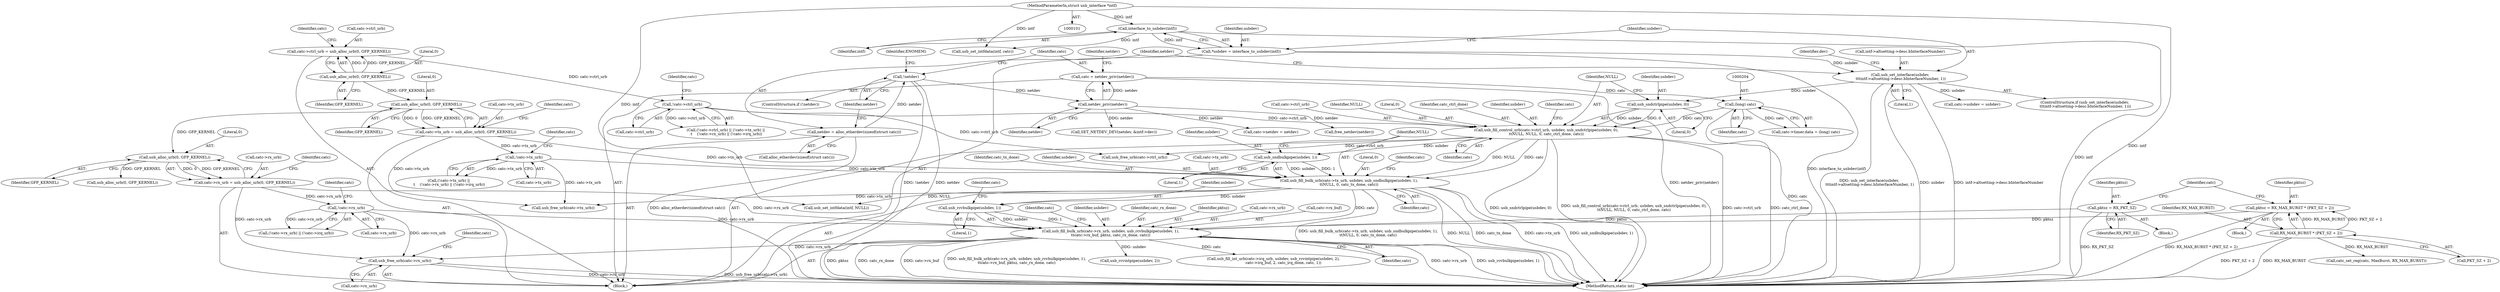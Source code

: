 digraph "0_linux_2d6a0e9de03ee658a9adc3bfb2f0ca55dff1e478@API" {
"1000648" [label="(Call,usb_free_urb(catc->rx_urb))"];
"1000354" [label="(Call,usb_fill_bulk_urb(catc->rx_urb, usbdev, usb_rcvbulkpipe(usbdev, 1),\n\t\tcatc->rx_buf, pktsz, catc_rx_done, catc))"];
"1000227" [label="(Call,catc->rx_urb = usb_alloc_urb(0, GFP_KERNEL))"];
"1000231" [label="(Call,usb_alloc_urb(0, GFP_KERNEL))"];
"1000224" [label="(Call,usb_alloc_urb(0, GFP_KERNEL))"];
"1000217" [label="(Call,usb_alloc_urb(0, GFP_KERNEL))"];
"1000253" [label="(Call,!catc->rx_urb)"];
"1000359" [label="(Call,usb_rcvbulkpipe(usbdev, 1))"];
"1000342" [label="(Call,usb_fill_bulk_urb(catc->tx_urb, usbdev, usb_sndbulkpipe(usbdev, 1),\n\t\tNULL, 0, catc_tx_done, catc))"];
"1000220" [label="(Call,catc->tx_urb = usb_alloc_urb(0, GFP_KERNEL))"];
"1000248" [label="(Call,!catc->tx_urb)"];
"1000347" [label="(Call,usb_sndbulkpipe(usbdev, 1))"];
"1000329" [label="(Call,usb_fill_control_urb(catc->ctrl_urb, usbdev, usb_sndctrlpipe(usbdev, 0),\n\t\tNULL, NULL, 0, catc_ctrl_done, catc))"];
"1000243" [label="(Call,!catc->ctrl_urb)"];
"1000213" [label="(Call,catc->ctrl_urb = usb_alloc_urb(0, GFP_KERNEL))"];
"1000334" [label="(Call,usb_sndctrlpipe(usbdev, 0))"];
"1000123" [label="(Call,usb_set_interface(usbdev,\n \t\t\tintf->altsetting->desc.bInterfaceNumber, 1))"];
"1000113" [label="(Call,*usbdev = interface_to_usbdev(intf))"];
"1000115" [label="(Call,interface_to_usbdev(intf))"];
"1000102" [label="(MethodParameterIn,struct usb_interface *intf)"];
"1000203" [label="(Call,(long) catc)"];
"1000151" [label="(Call,catc = netdev_priv(netdev))"];
"1000153" [label="(Call,netdev_priv(netdev))"];
"1000146" [label="(Call,!netdev)"];
"1000140" [label="(Call,netdev = alloc_etherdev(sizeof(struct catc)))"];
"1000317" [label="(Call,pktsz = RX_PKT_SZ)"];
"1000322" [label="(Call,pktsz = RX_MAX_BURST * (PKT_SZ + 2))"];
"1000324" [label="(Call,RX_MAX_BURST * (PKT_SZ + 2))"];
"1000351" [label="(Literal,0)"];
"1000227" [label="(Call,catc->rx_urb = usb_alloc_urb(0, GFP_KERNEL))"];
"1000141" [label="(Identifier,netdev)"];
"1000649" [label="(Call,catc->rx_urb)"];
"1000365" [label="(Identifier,pktsz)"];
"1000324" [label="(Call,RX_MAX_BURST * (PKT_SZ + 2))"];
"1000330" [label="(Call,catc->ctrl_urb)"];
"1000550" [label="(Call,catc_set_reg(catc, MaxBurst, RX_MAX_BURST))"];
"1000353" [label="(Identifier,catc)"];
"1000233" [label="(Identifier,GFP_KERNEL)"];
"1000152" [label="(Identifier,catc)"];
"1000254" [label="(Call,catc->rx_urb)"];
"1000640" [label="(Call,usb_free_urb(catc->ctrl_urb))"];
"1000302" [label="(Block,)"];
"1000355" [label="(Call,catc->rx_urb)"];
"1000243" [label="(Call,!catc->ctrl_urb)"];
"1000157" [label="(Identifier,netdev)"];
"1000218" [label="(Literal,0)"];
"1000356" [label="(Identifier,catc)"];
"1000242" [label="(Call,(!catc->ctrl_urb) || (!catc->tx_urb) || \n\t    (!catc->rx_urb) || (!catc->irq_urb))"];
"1000255" [label="(Identifier,catc)"];
"1000335" [label="(Identifier,usbdev)"];
"1000336" [label="(Literal,0)"];
"1000221" [label="(Call,catc->tx_urb)"];
"1000636" [label="(Call,usb_set_intfdata(intf, NULL))"];
"1000341" [label="(Identifier,catc)"];
"1000338" [label="(Identifier,NULL)"];
"1000352" [label="(Identifier,catc_tx_done)"];
"1000354" [label="(Call,usb_fill_bulk_urb(catc->rx_urb, usbdev, usb_rcvbulkpipe(usbdev, 1),\n\t\tcatc->rx_buf, pktsz, catc_rx_done, catc))"];
"1000326" [label="(Call,PKT_SZ + 2)"];
"1000225" [label="(Literal,0)"];
"1000346" [label="(Identifier,usbdev)"];
"1000321" [label="(Block,)"];
"1000154" [label="(Identifier,netdev)"];
"1000172" [label="(Call,catc->usbdev = usbdev)"];
"1000140" [label="(Call,netdev = alloc_etherdev(sizeof(struct catc)))"];
"1000348" [label="(Identifier,usbdev)"];
"1000244" [label="(Call,catc->ctrl_urb)"];
"1000203" [label="(Call,(long) catc)"];
"1000217" [label="(Call,usb_alloc_urb(0, GFP_KERNEL))"];
"1000248" [label="(Call,!catc->tx_urb)"];
"1000361" [label="(Literal,1)"];
"1000124" [label="(Identifier,usbdev)"];
"1000318" [label="(Identifier,pktsz)"];
"1000214" [label="(Call,catc->ctrl_urb)"];
"1000362" [label="(Call,catc->rx_buf)"];
"1000147" [label="(Identifier,netdev)"];
"1000146" [label="(Call,!netdev)"];
"1000213" [label="(Call,catc->ctrl_urb = usb_alloc_urb(0, GFP_KERNEL))"];
"1000323" [label="(Identifier,pktsz)"];
"1000349" [label="(Literal,1)"];
"1000122" [label="(ControlStructure,if (usb_set_interface(usbdev,\n \t\t\tintf->altsetting->desc.bInterfaceNumber, 1)))"];
"1000224" [label="(Call,usb_alloc_urb(0, GFP_KERNEL))"];
"1000342" [label="(Call,usb_fill_bulk_urb(catc->tx_urb, usbdev, usb_sndbulkpipe(usbdev, 1),\n\t\tNULL, 0, catc_tx_done, catc))"];
"1000228" [label="(Call,catc->rx_urb)"];
"1000367" [label="(Identifier,catc)"];
"1000360" [label="(Identifier,usbdev)"];
"1000115" [label="(Call,interface_to_usbdev(intf))"];
"1000331" [label="(Identifier,catc)"];
"1000654" [label="(Identifier,catc)"];
"1000337" [label="(Identifier,NULL)"];
"1000359" [label="(Call,usb_rcvbulkpipe(usbdev, 1))"];
"1000222" [label="(Identifier,catc)"];
"1000648" [label="(Call,usb_free_urb(catc->rx_urb))"];
"1000113" [label="(Call,*usbdev = interface_to_usbdev(intf))"];
"1000259" [label="(Identifier,catc)"];
"1000322" [label="(Call,pktsz = RX_MAX_BURST * (PKT_SZ + 2))"];
"1000236" [label="(Identifier,catc)"];
"1000334" [label="(Call,usb_sndctrlpipe(usbdev, 0))"];
"1000347" [label="(Call,usb_sndbulkpipe(usbdev, 1))"];
"1000150" [label="(Identifier,ENOMEM)"];
"1000252" [label="(Call,(!catc->rx_urb) || (!catc->irq_urb))"];
"1000151" [label="(Call,catc = netdev_priv(netdev))"];
"1000339" [label="(Literal,0)"];
"1000153" [label="(Call,netdev_priv(netdev))"];
"1000219" [label="(Identifier,GFP_KERNEL)"];
"1000370" [label="(Identifier,catc)"];
"1000229" [label="(Identifier,catc)"];
"1000373" [label="(Call,usb_rcvintpipe(usbdev, 2))"];
"1000340" [label="(Identifier,catc_ctrl_done)"];
"1000177" [label="(Call,catc->netdev = netdev)"];
"1000231" [label="(Call,usb_alloc_urb(0, GFP_KERNEL))"];
"1000617" [label="(Call,usb_set_intfdata(intf, catc))"];
"1000343" [label="(Call,catc->tx_urb)"];
"1000249" [label="(Call,catc->tx_urb)"];
"1000132" [label="(Literal,1)"];
"1000104" [label="(Block,)"];
"1000363" [label="(Identifier,catc)"];
"1000123" [label="(Call,usb_set_interface(usbdev,\n \t\t\tintf->altsetting->desc.bInterfaceNumber, 1))"];
"1000368" [label="(Call,usb_fill_int_urb(catc->irq_urb, usbdev, usb_rcvintpipe(usbdev, 2),\n                 catc->irq_buf, 2, catc_irq_done, catc, 1))"];
"1000226" [label="(Identifier,GFP_KERNEL)"];
"1000145" [label="(ControlStructure,if (!netdev))"];
"1000142" [label="(Call,alloc_etherdev(sizeof(struct catc)))"];
"1000135" [label="(Identifier,dev)"];
"1000205" [label="(Identifier,catc)"];
"1000325" [label="(Identifier,RX_MAX_BURST)"];
"1000238" [label="(Call,usb_alloc_urb(0, GFP_KERNEL))"];
"1000250" [label="(Identifier,catc)"];
"1000656" [label="(Call,free_netdev(netdev))"];
"1000102" [label="(MethodParameterIn,struct usb_interface *intf)"];
"1000253" [label="(Call,!catc->rx_urb)"];
"1000317" [label="(Call,pktsz = RX_PKT_SZ)"];
"1000329" [label="(Call,usb_fill_control_urb(catc->ctrl_urb, usbdev, usb_sndctrlpipe(usbdev, 0),\n\t\tNULL, NULL, 0, catc_ctrl_done, catc))"];
"1000197" [label="(Call,catc->timer.data = (long) catc)"];
"1000660" [label="(MethodReturn,static int)"];
"1000644" [label="(Call,usb_free_urb(catc->tx_urb))"];
"1000620" [label="(Call,SET_NETDEV_DEV(netdev, &intf->dev))"];
"1000232" [label="(Literal,0)"];
"1000125" [label="(Call,intf->altsetting->desc.bInterfaceNumber)"];
"1000114" [label="(Identifier,usbdev)"];
"1000358" [label="(Identifier,usbdev)"];
"1000350" [label="(Identifier,NULL)"];
"1000247" [label="(Call,(!catc->tx_urb) || \n\t    (!catc->rx_urb) || (!catc->irq_urb))"];
"1000116" [label="(Identifier,intf)"];
"1000319" [label="(Identifier,RX_PKT_SZ)"];
"1000220" [label="(Call,catc->tx_urb = usb_alloc_urb(0, GFP_KERNEL))"];
"1000333" [label="(Identifier,usbdev)"];
"1000344" [label="(Identifier,catc)"];
"1000366" [label="(Identifier,catc_rx_done)"];
"1000648" -> "1000104"  [label="AST: "];
"1000648" -> "1000649"  [label="CFG: "];
"1000649" -> "1000648"  [label="AST: "];
"1000654" -> "1000648"  [label="CFG: "];
"1000648" -> "1000660"  [label="DDG: usb_free_urb(catc->rx_urb)"];
"1000648" -> "1000660"  [label="DDG: catc->rx_urb"];
"1000354" -> "1000648"  [label="DDG: catc->rx_urb"];
"1000227" -> "1000648"  [label="DDG: catc->rx_urb"];
"1000253" -> "1000648"  [label="DDG: catc->rx_urb"];
"1000354" -> "1000104"  [label="AST: "];
"1000354" -> "1000367"  [label="CFG: "];
"1000355" -> "1000354"  [label="AST: "];
"1000358" -> "1000354"  [label="AST: "];
"1000359" -> "1000354"  [label="AST: "];
"1000362" -> "1000354"  [label="AST: "];
"1000365" -> "1000354"  [label="AST: "];
"1000366" -> "1000354"  [label="AST: "];
"1000367" -> "1000354"  [label="AST: "];
"1000370" -> "1000354"  [label="CFG: "];
"1000354" -> "1000660"  [label="DDG: pktsz"];
"1000354" -> "1000660"  [label="DDG: catc_rx_done"];
"1000354" -> "1000660"  [label="DDG: catc->rx_buf"];
"1000354" -> "1000660"  [label="DDG: usb_fill_bulk_urb(catc->rx_urb, usbdev, usb_rcvbulkpipe(usbdev, 1),\n\t\tcatc->rx_buf, pktsz, catc_rx_done, catc)"];
"1000354" -> "1000660"  [label="DDG: catc->rx_urb"];
"1000354" -> "1000660"  [label="DDG: usb_rcvbulkpipe(usbdev, 1)"];
"1000227" -> "1000354"  [label="DDG: catc->rx_urb"];
"1000253" -> "1000354"  [label="DDG: catc->rx_urb"];
"1000359" -> "1000354"  [label="DDG: usbdev"];
"1000359" -> "1000354"  [label="DDG: 1"];
"1000317" -> "1000354"  [label="DDG: pktsz"];
"1000322" -> "1000354"  [label="DDG: pktsz"];
"1000342" -> "1000354"  [label="DDG: catc"];
"1000354" -> "1000373"  [label="DDG: usbdev"];
"1000354" -> "1000368"  [label="DDG: catc"];
"1000227" -> "1000104"  [label="AST: "];
"1000227" -> "1000231"  [label="CFG: "];
"1000228" -> "1000227"  [label="AST: "];
"1000231" -> "1000227"  [label="AST: "];
"1000236" -> "1000227"  [label="CFG: "];
"1000231" -> "1000227"  [label="DDG: 0"];
"1000231" -> "1000227"  [label="DDG: GFP_KERNEL"];
"1000227" -> "1000253"  [label="DDG: catc->rx_urb"];
"1000231" -> "1000233"  [label="CFG: "];
"1000232" -> "1000231"  [label="AST: "];
"1000233" -> "1000231"  [label="AST: "];
"1000224" -> "1000231"  [label="DDG: GFP_KERNEL"];
"1000231" -> "1000238"  [label="DDG: GFP_KERNEL"];
"1000224" -> "1000220"  [label="AST: "];
"1000224" -> "1000226"  [label="CFG: "];
"1000225" -> "1000224"  [label="AST: "];
"1000226" -> "1000224"  [label="AST: "];
"1000220" -> "1000224"  [label="CFG: "];
"1000224" -> "1000220"  [label="DDG: 0"];
"1000224" -> "1000220"  [label="DDG: GFP_KERNEL"];
"1000217" -> "1000224"  [label="DDG: GFP_KERNEL"];
"1000217" -> "1000213"  [label="AST: "];
"1000217" -> "1000219"  [label="CFG: "];
"1000218" -> "1000217"  [label="AST: "];
"1000219" -> "1000217"  [label="AST: "];
"1000213" -> "1000217"  [label="CFG: "];
"1000217" -> "1000213"  [label="DDG: 0"];
"1000217" -> "1000213"  [label="DDG: GFP_KERNEL"];
"1000253" -> "1000252"  [label="AST: "];
"1000253" -> "1000254"  [label="CFG: "];
"1000254" -> "1000253"  [label="AST: "];
"1000259" -> "1000253"  [label="CFG: "];
"1000252" -> "1000253"  [label="CFG: "];
"1000253" -> "1000252"  [label="DDG: catc->rx_urb"];
"1000359" -> "1000361"  [label="CFG: "];
"1000360" -> "1000359"  [label="AST: "];
"1000361" -> "1000359"  [label="AST: "];
"1000363" -> "1000359"  [label="CFG: "];
"1000342" -> "1000359"  [label="DDG: usbdev"];
"1000342" -> "1000104"  [label="AST: "];
"1000342" -> "1000353"  [label="CFG: "];
"1000343" -> "1000342"  [label="AST: "];
"1000346" -> "1000342"  [label="AST: "];
"1000347" -> "1000342"  [label="AST: "];
"1000350" -> "1000342"  [label="AST: "];
"1000351" -> "1000342"  [label="AST: "];
"1000352" -> "1000342"  [label="AST: "];
"1000353" -> "1000342"  [label="AST: "];
"1000356" -> "1000342"  [label="CFG: "];
"1000342" -> "1000660"  [label="DDG: catc->tx_urb"];
"1000342" -> "1000660"  [label="DDG: usb_sndbulkpipe(usbdev, 1)"];
"1000342" -> "1000660"  [label="DDG: usb_fill_bulk_urb(catc->tx_urb, usbdev, usb_sndbulkpipe(usbdev, 1),\n\t\tNULL, 0, catc_tx_done, catc)"];
"1000342" -> "1000660"  [label="DDG: NULL"];
"1000342" -> "1000660"  [label="DDG: catc_tx_done"];
"1000220" -> "1000342"  [label="DDG: catc->tx_urb"];
"1000248" -> "1000342"  [label="DDG: catc->tx_urb"];
"1000347" -> "1000342"  [label="DDG: usbdev"];
"1000347" -> "1000342"  [label="DDG: 1"];
"1000329" -> "1000342"  [label="DDG: NULL"];
"1000329" -> "1000342"  [label="DDG: catc"];
"1000342" -> "1000636"  [label="DDG: NULL"];
"1000342" -> "1000644"  [label="DDG: catc->tx_urb"];
"1000220" -> "1000104"  [label="AST: "];
"1000221" -> "1000220"  [label="AST: "];
"1000229" -> "1000220"  [label="CFG: "];
"1000220" -> "1000248"  [label="DDG: catc->tx_urb"];
"1000220" -> "1000644"  [label="DDG: catc->tx_urb"];
"1000248" -> "1000247"  [label="AST: "];
"1000248" -> "1000249"  [label="CFG: "];
"1000249" -> "1000248"  [label="AST: "];
"1000255" -> "1000248"  [label="CFG: "];
"1000247" -> "1000248"  [label="CFG: "];
"1000248" -> "1000247"  [label="DDG: catc->tx_urb"];
"1000248" -> "1000644"  [label="DDG: catc->tx_urb"];
"1000347" -> "1000349"  [label="CFG: "];
"1000348" -> "1000347"  [label="AST: "];
"1000349" -> "1000347"  [label="AST: "];
"1000350" -> "1000347"  [label="CFG: "];
"1000329" -> "1000347"  [label="DDG: usbdev"];
"1000329" -> "1000104"  [label="AST: "];
"1000329" -> "1000341"  [label="CFG: "];
"1000330" -> "1000329"  [label="AST: "];
"1000333" -> "1000329"  [label="AST: "];
"1000334" -> "1000329"  [label="AST: "];
"1000337" -> "1000329"  [label="AST: "];
"1000338" -> "1000329"  [label="AST: "];
"1000339" -> "1000329"  [label="AST: "];
"1000340" -> "1000329"  [label="AST: "];
"1000341" -> "1000329"  [label="AST: "];
"1000344" -> "1000329"  [label="CFG: "];
"1000329" -> "1000660"  [label="DDG: usb_sndctrlpipe(usbdev, 0)"];
"1000329" -> "1000660"  [label="DDG: usb_fill_control_urb(catc->ctrl_urb, usbdev, usb_sndctrlpipe(usbdev, 0),\n\t\tNULL, NULL, 0, catc_ctrl_done, catc)"];
"1000329" -> "1000660"  [label="DDG: catc->ctrl_urb"];
"1000329" -> "1000660"  [label="DDG: catc_ctrl_done"];
"1000243" -> "1000329"  [label="DDG: catc->ctrl_urb"];
"1000334" -> "1000329"  [label="DDG: usbdev"];
"1000334" -> "1000329"  [label="DDG: 0"];
"1000203" -> "1000329"  [label="DDG: catc"];
"1000329" -> "1000640"  [label="DDG: catc->ctrl_urb"];
"1000243" -> "1000242"  [label="AST: "];
"1000243" -> "1000244"  [label="CFG: "];
"1000244" -> "1000243"  [label="AST: "];
"1000250" -> "1000243"  [label="CFG: "];
"1000242" -> "1000243"  [label="CFG: "];
"1000243" -> "1000242"  [label="DDG: catc->ctrl_urb"];
"1000213" -> "1000243"  [label="DDG: catc->ctrl_urb"];
"1000243" -> "1000640"  [label="DDG: catc->ctrl_urb"];
"1000213" -> "1000104"  [label="AST: "];
"1000214" -> "1000213"  [label="AST: "];
"1000222" -> "1000213"  [label="CFG: "];
"1000334" -> "1000336"  [label="CFG: "];
"1000335" -> "1000334"  [label="AST: "];
"1000336" -> "1000334"  [label="AST: "];
"1000337" -> "1000334"  [label="CFG: "];
"1000123" -> "1000334"  [label="DDG: usbdev"];
"1000123" -> "1000122"  [label="AST: "];
"1000123" -> "1000132"  [label="CFG: "];
"1000124" -> "1000123"  [label="AST: "];
"1000125" -> "1000123"  [label="AST: "];
"1000132" -> "1000123"  [label="AST: "];
"1000135" -> "1000123"  [label="CFG: "];
"1000141" -> "1000123"  [label="CFG: "];
"1000123" -> "1000660"  [label="DDG: intf->altsetting->desc.bInterfaceNumber"];
"1000123" -> "1000660"  [label="DDG: usb_set_interface(usbdev,\n \t\t\tintf->altsetting->desc.bInterfaceNumber, 1)"];
"1000123" -> "1000660"  [label="DDG: usbdev"];
"1000113" -> "1000123"  [label="DDG: usbdev"];
"1000123" -> "1000172"  [label="DDG: usbdev"];
"1000113" -> "1000104"  [label="AST: "];
"1000113" -> "1000115"  [label="CFG: "];
"1000114" -> "1000113"  [label="AST: "];
"1000115" -> "1000113"  [label="AST: "];
"1000124" -> "1000113"  [label="CFG: "];
"1000113" -> "1000660"  [label="DDG: interface_to_usbdev(intf)"];
"1000115" -> "1000113"  [label="DDG: intf"];
"1000115" -> "1000116"  [label="CFG: "];
"1000116" -> "1000115"  [label="AST: "];
"1000115" -> "1000660"  [label="DDG: intf"];
"1000102" -> "1000115"  [label="DDG: intf"];
"1000115" -> "1000617"  [label="DDG: intf"];
"1000102" -> "1000101"  [label="AST: "];
"1000102" -> "1000660"  [label="DDG: intf"];
"1000102" -> "1000617"  [label="DDG: intf"];
"1000102" -> "1000636"  [label="DDG: intf"];
"1000203" -> "1000197"  [label="AST: "];
"1000203" -> "1000205"  [label="CFG: "];
"1000204" -> "1000203"  [label="AST: "];
"1000205" -> "1000203"  [label="AST: "];
"1000197" -> "1000203"  [label="CFG: "];
"1000203" -> "1000660"  [label="DDG: catc"];
"1000203" -> "1000197"  [label="DDG: catc"];
"1000151" -> "1000203"  [label="DDG: catc"];
"1000151" -> "1000104"  [label="AST: "];
"1000151" -> "1000153"  [label="CFG: "];
"1000152" -> "1000151"  [label="AST: "];
"1000153" -> "1000151"  [label="AST: "];
"1000157" -> "1000151"  [label="CFG: "];
"1000151" -> "1000660"  [label="DDG: netdev_priv(netdev)"];
"1000153" -> "1000151"  [label="DDG: netdev"];
"1000153" -> "1000154"  [label="CFG: "];
"1000154" -> "1000153"  [label="AST: "];
"1000146" -> "1000153"  [label="DDG: netdev"];
"1000153" -> "1000177"  [label="DDG: netdev"];
"1000153" -> "1000620"  [label="DDG: netdev"];
"1000153" -> "1000656"  [label="DDG: netdev"];
"1000146" -> "1000145"  [label="AST: "];
"1000146" -> "1000147"  [label="CFG: "];
"1000147" -> "1000146"  [label="AST: "];
"1000150" -> "1000146"  [label="CFG: "];
"1000152" -> "1000146"  [label="CFG: "];
"1000146" -> "1000660"  [label="DDG: !netdev"];
"1000146" -> "1000660"  [label="DDG: netdev"];
"1000140" -> "1000146"  [label="DDG: netdev"];
"1000140" -> "1000104"  [label="AST: "];
"1000140" -> "1000142"  [label="CFG: "];
"1000141" -> "1000140"  [label="AST: "];
"1000142" -> "1000140"  [label="AST: "];
"1000147" -> "1000140"  [label="CFG: "];
"1000140" -> "1000660"  [label="DDG: alloc_etherdev(sizeof(struct catc))"];
"1000317" -> "1000302"  [label="AST: "];
"1000317" -> "1000319"  [label="CFG: "];
"1000318" -> "1000317"  [label="AST: "];
"1000319" -> "1000317"  [label="AST: "];
"1000331" -> "1000317"  [label="CFG: "];
"1000317" -> "1000660"  [label="DDG: RX_PKT_SZ"];
"1000322" -> "1000321"  [label="AST: "];
"1000322" -> "1000324"  [label="CFG: "];
"1000323" -> "1000322"  [label="AST: "];
"1000324" -> "1000322"  [label="AST: "];
"1000331" -> "1000322"  [label="CFG: "];
"1000322" -> "1000660"  [label="DDG: RX_MAX_BURST * (PKT_SZ + 2)"];
"1000324" -> "1000322"  [label="DDG: RX_MAX_BURST"];
"1000324" -> "1000322"  [label="DDG: PKT_SZ + 2"];
"1000324" -> "1000326"  [label="CFG: "];
"1000325" -> "1000324"  [label="AST: "];
"1000326" -> "1000324"  [label="AST: "];
"1000324" -> "1000660"  [label="DDG: PKT_SZ + 2"];
"1000324" -> "1000660"  [label="DDG: RX_MAX_BURST"];
"1000324" -> "1000550"  [label="DDG: RX_MAX_BURST"];
}
